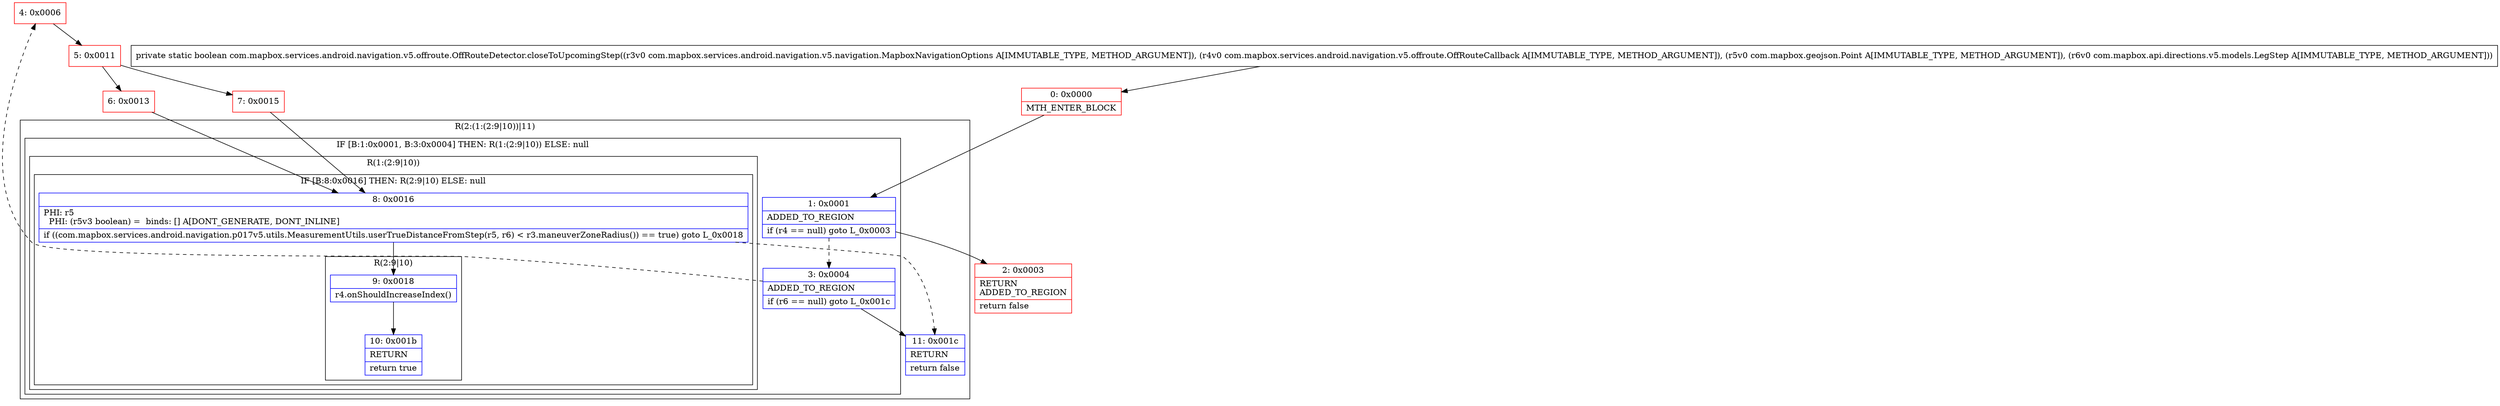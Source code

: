 digraph "CFG forcom.mapbox.services.android.navigation.v5.offroute.OffRouteDetector.closeToUpcomingStep(Lcom\/mapbox\/services\/android\/navigation\/v5\/navigation\/MapboxNavigationOptions;Lcom\/mapbox\/services\/android\/navigation\/v5\/offroute\/OffRouteCallback;Lcom\/mapbox\/geojson\/Point;Lcom\/mapbox\/api\/directions\/v5\/models\/LegStep;)Z" {
subgraph cluster_Region_266790662 {
label = "R(2:(1:(2:9|10))|11)";
node [shape=record,color=blue];
subgraph cluster_IfRegion_1842219536 {
label = "IF [B:1:0x0001, B:3:0x0004] THEN: R(1:(2:9|10)) ELSE: null";
node [shape=record,color=blue];
Node_1 [shape=record,label="{1\:\ 0x0001|ADDED_TO_REGION\l|if (r4 == null) goto L_0x0003\l}"];
Node_3 [shape=record,label="{3\:\ 0x0004|ADDED_TO_REGION\l|if (r6 == null) goto L_0x001c\l}"];
subgraph cluster_Region_774580893 {
label = "R(1:(2:9|10))";
node [shape=record,color=blue];
subgraph cluster_IfRegion_1610503354 {
label = "IF [B:8:0x0016] THEN: R(2:9|10) ELSE: null";
node [shape=record,color=blue];
Node_8 [shape=record,label="{8\:\ 0x0016|PHI: r5 \l  PHI: (r5v3 boolean) =  binds: [] A[DONT_GENERATE, DONT_INLINE]\l|if ((com.mapbox.services.android.navigation.p017v5.utils.MeasurementUtils.userTrueDistanceFromStep(r5, r6) \< r3.maneuverZoneRadius()) == true) goto L_0x0018\l}"];
subgraph cluster_Region_1729644180 {
label = "R(2:9|10)";
node [shape=record,color=blue];
Node_9 [shape=record,label="{9\:\ 0x0018|r4.onShouldIncreaseIndex()\l}"];
Node_10 [shape=record,label="{10\:\ 0x001b|RETURN\l|return true\l}"];
}
}
}
}
Node_11 [shape=record,label="{11\:\ 0x001c|RETURN\l|return false\l}"];
}
Node_0 [shape=record,color=red,label="{0\:\ 0x0000|MTH_ENTER_BLOCK\l}"];
Node_2 [shape=record,color=red,label="{2\:\ 0x0003|RETURN\lADDED_TO_REGION\l|return false\l}"];
Node_4 [shape=record,color=red,label="{4\:\ 0x0006}"];
Node_5 [shape=record,color=red,label="{5\:\ 0x0011}"];
Node_6 [shape=record,color=red,label="{6\:\ 0x0013}"];
Node_7 [shape=record,color=red,label="{7\:\ 0x0015}"];
MethodNode[shape=record,label="{private static boolean com.mapbox.services.android.navigation.v5.offroute.OffRouteDetector.closeToUpcomingStep((r3v0 com.mapbox.services.android.navigation.v5.navigation.MapboxNavigationOptions A[IMMUTABLE_TYPE, METHOD_ARGUMENT]), (r4v0 com.mapbox.services.android.navigation.v5.offroute.OffRouteCallback A[IMMUTABLE_TYPE, METHOD_ARGUMENT]), (r5v0 com.mapbox.geojson.Point A[IMMUTABLE_TYPE, METHOD_ARGUMENT]), (r6v0 com.mapbox.api.directions.v5.models.LegStep A[IMMUTABLE_TYPE, METHOD_ARGUMENT])) }"];
MethodNode -> Node_0;
Node_1 -> Node_2;
Node_1 -> Node_3[style=dashed];
Node_3 -> Node_4[style=dashed];
Node_3 -> Node_11;
Node_8 -> Node_9;
Node_8 -> Node_11[style=dashed];
Node_9 -> Node_10;
Node_0 -> Node_1;
Node_4 -> Node_5;
Node_5 -> Node_6;
Node_5 -> Node_7;
Node_6 -> Node_8;
Node_7 -> Node_8;
}

